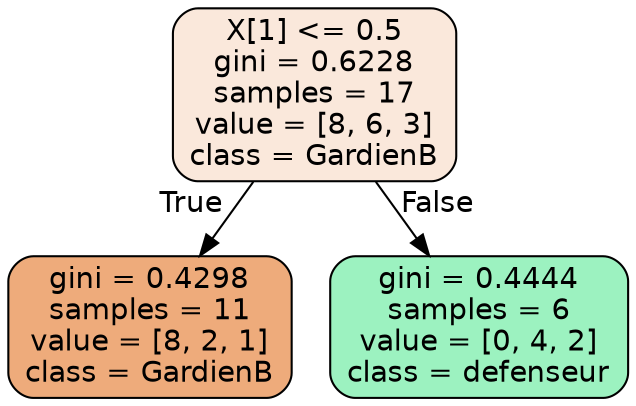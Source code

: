 digraph Tree {
node [shape=box, style="filled, rounded", color="black", fontname=helvetica] ;
edge [fontname=helvetica] ;
0 [label="X[1] <= 0.5\ngini = 0.6228\nsamples = 17\nvalue = [8, 6, 3]\nclass = GardienB", fillcolor="#e581392e"] ;
1 [label="gini = 0.4298\nsamples = 11\nvalue = [8, 2, 1]\nclass = GardienB", fillcolor="#e58139aa"] ;
0 -> 1 [labeldistance=2.5, labelangle=45, headlabel="True"] ;
2 [label="gini = 0.4444\nsamples = 6\nvalue = [0, 4, 2]\nclass = defenseur", fillcolor="#39e5817f"] ;
0 -> 2 [labeldistance=2.5, labelangle=-45, headlabel="False"] ;
}